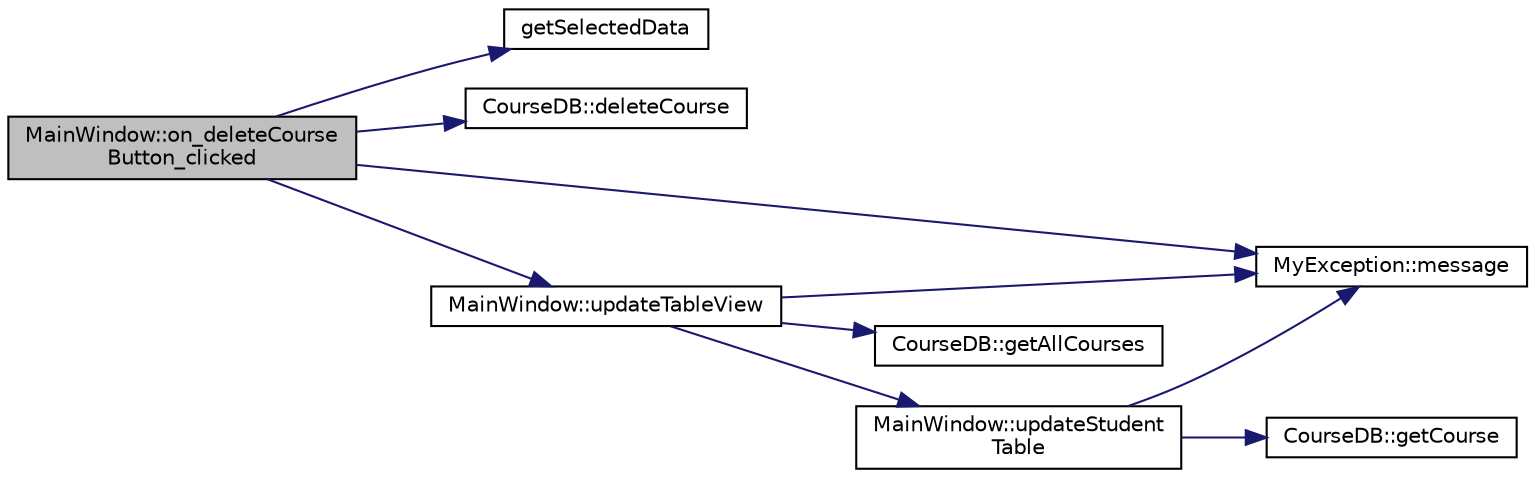digraph "MainWindow::on_deleteCourseButton_clicked"
{
  edge [fontname="Helvetica",fontsize="10",labelfontname="Helvetica",labelfontsize="10"];
  node [fontname="Helvetica",fontsize="10",shape=record];
  rankdir="LR";
  Node1 [label="MainWindow::on_deleteCourse\lButton_clicked",height=0.2,width=0.4,color="black", fillcolor="grey75", style="filled", fontcolor="black"];
  Node1 -> Node2 [color="midnightblue",fontsize="10",style="solid"];
  Node2 [label="getSelectedData",height=0.2,width=0.4,color="black", fillcolor="white", style="filled",URL="$mainwindow_8cpp.html#aa2e308a0d8bdfab3859a6d1f6042424f",tooltip="Get selected course in the tableview. "];
  Node1 -> Node3 [color="midnightblue",fontsize="10",style="solid"];
  Node3 [label="CourseDB::deleteCourse",height=0.2,width=0.4,color="black", fillcolor="white", style="filled",URL="$class_course_d_b.html#a31f81ae3094414ea8f14dcceec6532ae",tooltip="Delete a course name from the database. "];
  Node1 -> Node4 [color="midnightblue",fontsize="10",style="solid"];
  Node4 [label="MyException::message",height=0.2,width=0.4,color="black", fillcolor="white", style="filled",URL="$class_my_exception.html#a7371232a66d68dcd8c8c6363b434c0db"];
  Node1 -> Node5 [color="midnightblue",fontsize="10",style="solid"];
  Node5 [label="MainWindow::updateTableView",height=0.2,width=0.4,color="black", fillcolor="white", style="filled",URL="$class_main_window.html#a31ebff8b2a54cfd5f634c82253f3ffdd",tooltip="update course table "];
  Node5 -> Node6 [color="midnightblue",fontsize="10",style="solid"];
  Node6 [label="CourseDB::getAllCourses",height=0.2,width=0.4,color="black", fillcolor="white", style="filled",URL="$class_course_d_b.html#ada1e9df01308d68dacc6a95730517a01",tooltip="Retrieves all courses from the database and returns them as QList<Course>. "];
  Node5 -> Node4 [color="midnightblue",fontsize="10",style="solid"];
  Node5 -> Node7 [color="midnightblue",fontsize="10",style="solid"];
  Node7 [label="MainWindow::updateStudent\lTable",height=0.2,width=0.4,color="black", fillcolor="white", style="filled",URL="$class_main_window.html#ae72f434e60eb56c5ba1f18c1a0edd2ba",tooltip="update student table with upcoming course "];
  Node7 -> Node8 [color="midnightblue",fontsize="10",style="solid"];
  Node8 [label="CourseDB::getCourse",height=0.2,width=0.4,color="black", fillcolor="white", style="filled",URL="$class_course_d_b.html#afc10757467c711b2782bd1c1cb23b0fc",tooltip="Access to courses in the database and extraction of relevant student lists and related data..."];
  Node7 -> Node4 [color="midnightblue",fontsize="10",style="solid"];
}
